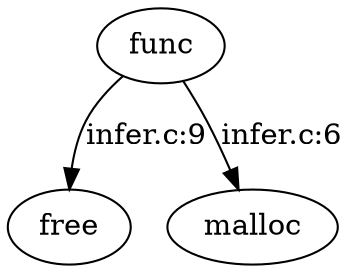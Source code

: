 digraph G {
  func;
  free;
  malloc;
  
  
  func -> free [label="infer.c:9", ];
  func -> malloc [label="infer.c:6", ];
  
  }